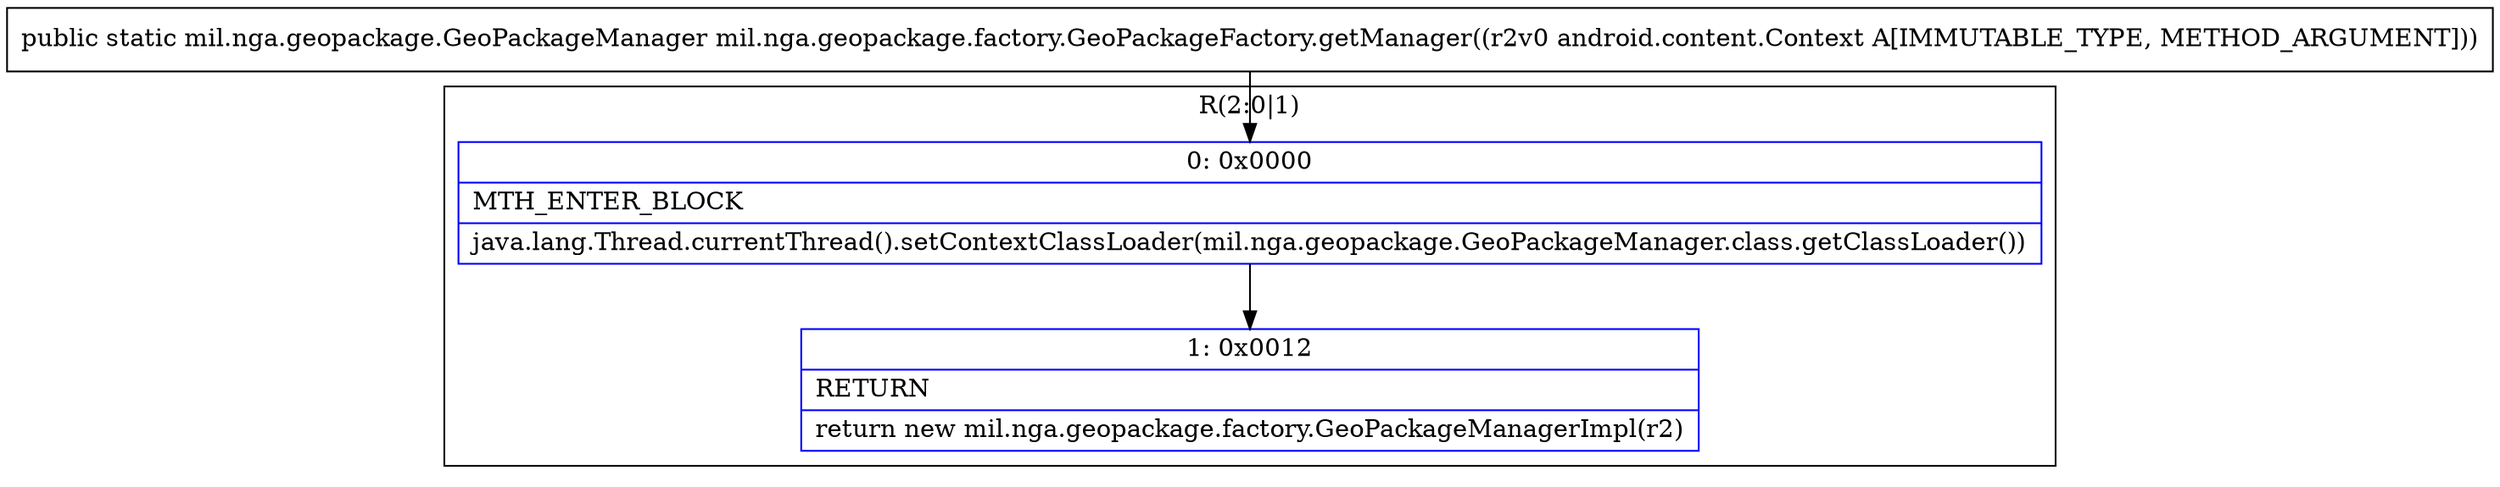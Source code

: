 digraph "CFG formil.nga.geopackage.factory.GeoPackageFactory.getManager(Landroid\/content\/Context;)Lmil\/nga\/geopackage\/GeoPackageManager;" {
subgraph cluster_Region_1781538305 {
label = "R(2:0|1)";
node [shape=record,color=blue];
Node_0 [shape=record,label="{0\:\ 0x0000|MTH_ENTER_BLOCK\l|java.lang.Thread.currentThread().setContextClassLoader(mil.nga.geopackage.GeoPackageManager.class.getClassLoader())\l}"];
Node_1 [shape=record,label="{1\:\ 0x0012|RETURN\l|return new mil.nga.geopackage.factory.GeoPackageManagerImpl(r2)\l}"];
}
MethodNode[shape=record,label="{public static mil.nga.geopackage.GeoPackageManager mil.nga.geopackage.factory.GeoPackageFactory.getManager((r2v0 android.content.Context A[IMMUTABLE_TYPE, METHOD_ARGUMENT])) }"];
MethodNode -> Node_0;
Node_0 -> Node_1;
}

